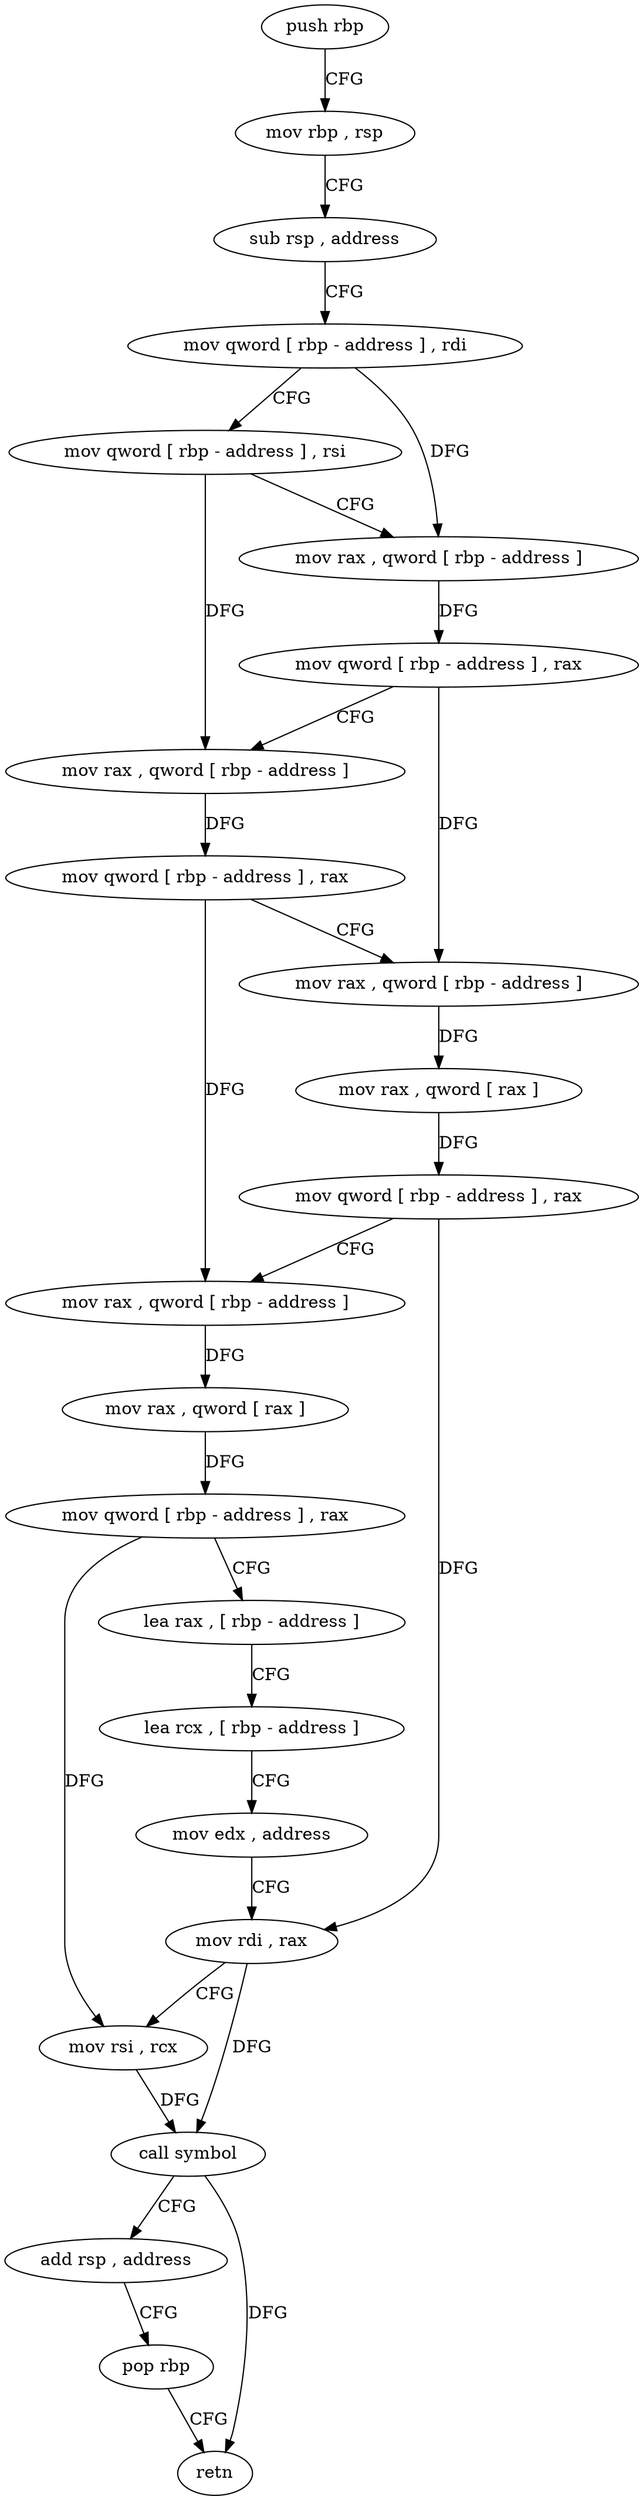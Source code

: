 digraph "func" {
"4238160" [label = "push rbp" ]
"4238161" [label = "mov rbp , rsp" ]
"4238164" [label = "sub rsp , address" ]
"4238168" [label = "mov qword [ rbp - address ] , rdi" ]
"4238172" [label = "mov qword [ rbp - address ] , rsi" ]
"4238176" [label = "mov rax , qword [ rbp - address ]" ]
"4238180" [label = "mov qword [ rbp - address ] , rax" ]
"4238184" [label = "mov rax , qword [ rbp - address ]" ]
"4238188" [label = "mov qword [ rbp - address ] , rax" ]
"4238192" [label = "mov rax , qword [ rbp - address ]" ]
"4238196" [label = "mov rax , qword [ rax ]" ]
"4238199" [label = "mov qword [ rbp - address ] , rax" ]
"4238203" [label = "mov rax , qword [ rbp - address ]" ]
"4238207" [label = "mov rax , qword [ rax ]" ]
"4238210" [label = "mov qword [ rbp - address ] , rax" ]
"4238214" [label = "lea rax , [ rbp - address ]" ]
"4238218" [label = "lea rcx , [ rbp - address ]" ]
"4238222" [label = "mov edx , address" ]
"4238227" [label = "mov rdi , rax" ]
"4238230" [label = "mov rsi , rcx" ]
"4238233" [label = "call symbol" ]
"4238238" [label = "add rsp , address" ]
"4238242" [label = "pop rbp" ]
"4238243" [label = "retn" ]
"4238160" -> "4238161" [ label = "CFG" ]
"4238161" -> "4238164" [ label = "CFG" ]
"4238164" -> "4238168" [ label = "CFG" ]
"4238168" -> "4238172" [ label = "CFG" ]
"4238168" -> "4238176" [ label = "DFG" ]
"4238172" -> "4238176" [ label = "CFG" ]
"4238172" -> "4238184" [ label = "DFG" ]
"4238176" -> "4238180" [ label = "DFG" ]
"4238180" -> "4238184" [ label = "CFG" ]
"4238180" -> "4238192" [ label = "DFG" ]
"4238184" -> "4238188" [ label = "DFG" ]
"4238188" -> "4238192" [ label = "CFG" ]
"4238188" -> "4238203" [ label = "DFG" ]
"4238192" -> "4238196" [ label = "DFG" ]
"4238196" -> "4238199" [ label = "DFG" ]
"4238199" -> "4238203" [ label = "CFG" ]
"4238199" -> "4238227" [ label = "DFG" ]
"4238203" -> "4238207" [ label = "DFG" ]
"4238207" -> "4238210" [ label = "DFG" ]
"4238210" -> "4238214" [ label = "CFG" ]
"4238210" -> "4238230" [ label = "DFG" ]
"4238214" -> "4238218" [ label = "CFG" ]
"4238218" -> "4238222" [ label = "CFG" ]
"4238222" -> "4238227" [ label = "CFG" ]
"4238227" -> "4238230" [ label = "CFG" ]
"4238227" -> "4238233" [ label = "DFG" ]
"4238230" -> "4238233" [ label = "DFG" ]
"4238233" -> "4238238" [ label = "CFG" ]
"4238233" -> "4238243" [ label = "DFG" ]
"4238238" -> "4238242" [ label = "CFG" ]
"4238242" -> "4238243" [ label = "CFG" ]
}
